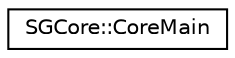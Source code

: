 digraph "Graphical Class Hierarchy"
{
 // LATEX_PDF_SIZE
  edge [fontname="Helvetica",fontsize="10",labelfontname="Helvetica",labelfontsize="10"];
  node [fontname="Helvetica",fontsize="10",shape=record];
  rankdir="LR";
  Node0 [label="SGCore::CoreMain",height=0.2,width=0.4,color="black", fillcolor="white", style="filled",URL="$classSGCore_1_1CoreMain.html",tooltip=" "];
}
